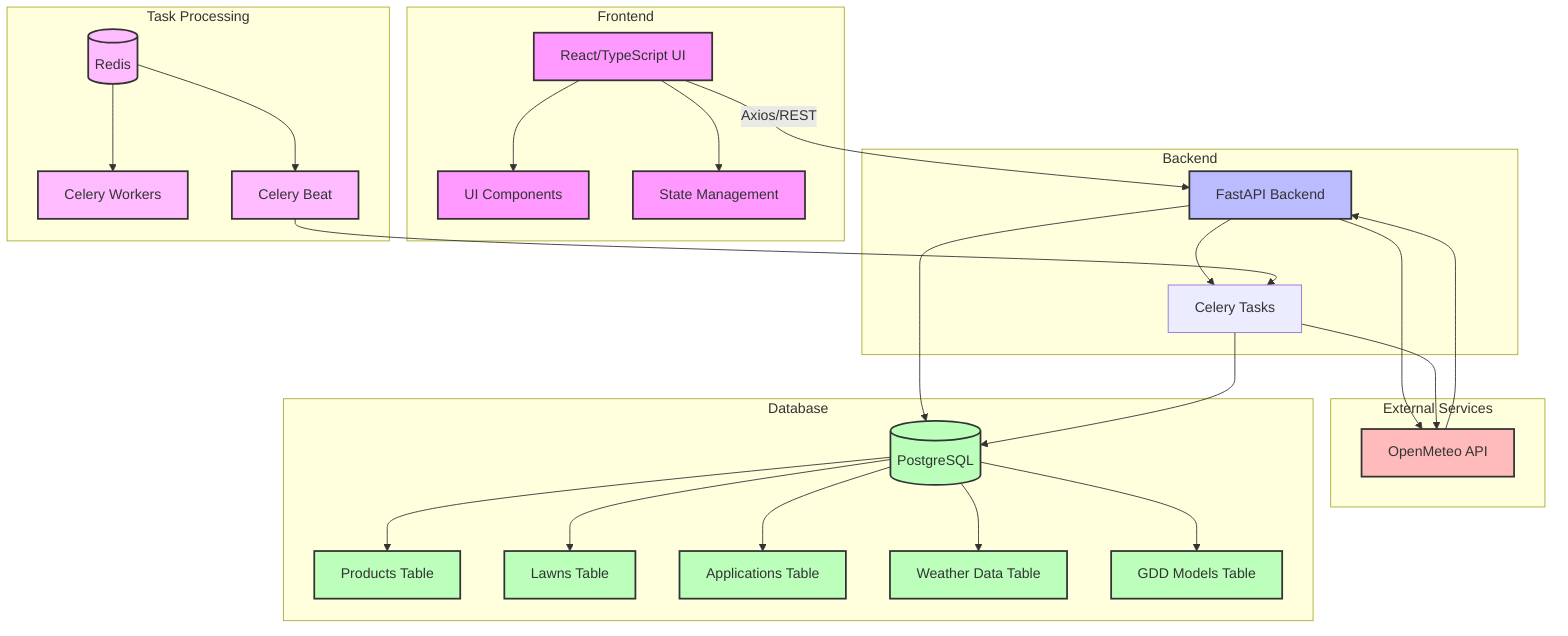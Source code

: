 graph TB
    subgraph Frontend
        UI[React/TypeScript UI]
        Components[UI Components]
        State[State Management]
        UI --> Components
        UI --> State
    end

    subgraph Backend
        API[FastAPI Backend]
        Tasks[Celery Tasks]
        API --> Tasks
    end

    subgraph External Services
        Weather[OpenMeteo API]
        Weather --> API
    end

    subgraph Database
        DB[(PostgreSQL)]
        Products[Products Table]
        Lawns[Lawns Table]
        Applications[Applications Table]
        WeatherData[Weather Data Table]
        GDDModels[GDD Models Table]
        DB --> Products
        DB --> Lawns
        DB --> Applications
        DB --> WeatherData
        DB --> GDDModels
    end

    subgraph Task Processing
        Redis[(Redis)]
        Celery[Celery Workers]
        Beat[Celery Beat]
        Redis --> Celery
        Redis --> Beat
    end

    UI -- "Axios/REST" --> API
    API --> DB
    Tasks --> DB
    Beat --> Tasks
    API --> Weather
    Tasks --> Weather

    classDef frontend fill:#f9f,stroke:#333,stroke-width:2px
    classDef backend fill:#bbf,stroke:#333,stroke-width:2px
    classDef database fill:#bfb,stroke:#333,stroke-width:2px
    classDef external fill:#fbb,stroke:#333,stroke-width:2px
    classDef tasks fill:#fbf,stroke:#333,stroke-width:2px

    class UI,Components,State frontend
    class API backend
    class DB,Products,Lawns,Applications,WeatherData,GDDModels database
    class Weather external
    class Redis,Celery,Beat tasks